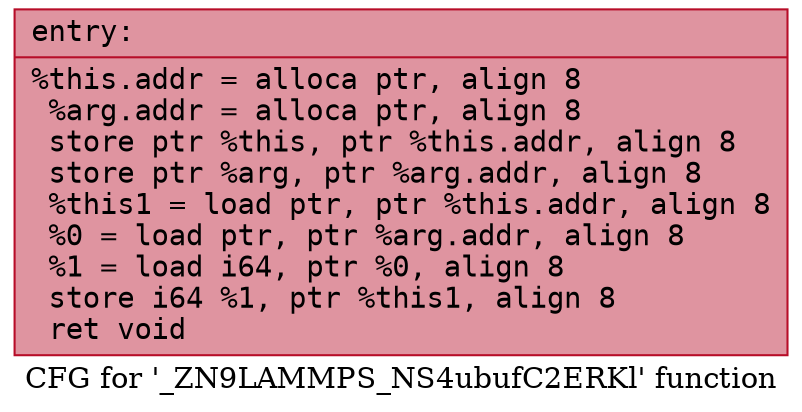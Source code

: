 digraph "CFG for '_ZN9LAMMPS_NS4ubufC2ERKl' function" {
	label="CFG for '_ZN9LAMMPS_NS4ubufC2ERKl' function";

	Node0x555825d4bcc0 [shape=record,color="#b70d28ff", style=filled, fillcolor="#b70d2870" fontname="Courier",label="{entry:\l|  %this.addr = alloca ptr, align 8\l  %arg.addr = alloca ptr, align 8\l  store ptr %this, ptr %this.addr, align 8\l  store ptr %arg, ptr %arg.addr, align 8\l  %this1 = load ptr, ptr %this.addr, align 8\l  %0 = load ptr, ptr %arg.addr, align 8\l  %1 = load i64, ptr %0, align 8\l  store i64 %1, ptr %this1, align 8\l  ret void\l}"];
}
